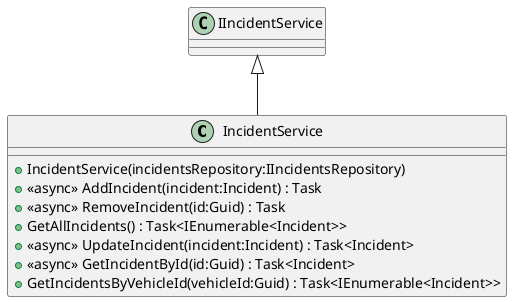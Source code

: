 @startuml
class IncidentService {
    + IncidentService(incidentsRepository:IIncidentsRepository)
    + <<async>> AddIncident(incident:Incident) : Task
    + <<async>> RemoveIncident(id:Guid) : Task
    + GetAllIncidents() : Task<IEnumerable<Incident>>
    + <<async>> UpdateIncident(incident:Incident) : Task<Incident>
    + <<async>> GetIncidentById(id:Guid) : Task<Incident>
    + GetIncidentsByVehicleId(vehicleId:Guid) : Task<IEnumerable<Incident>>
}
IIncidentService <|-- IncidentService
@enduml

